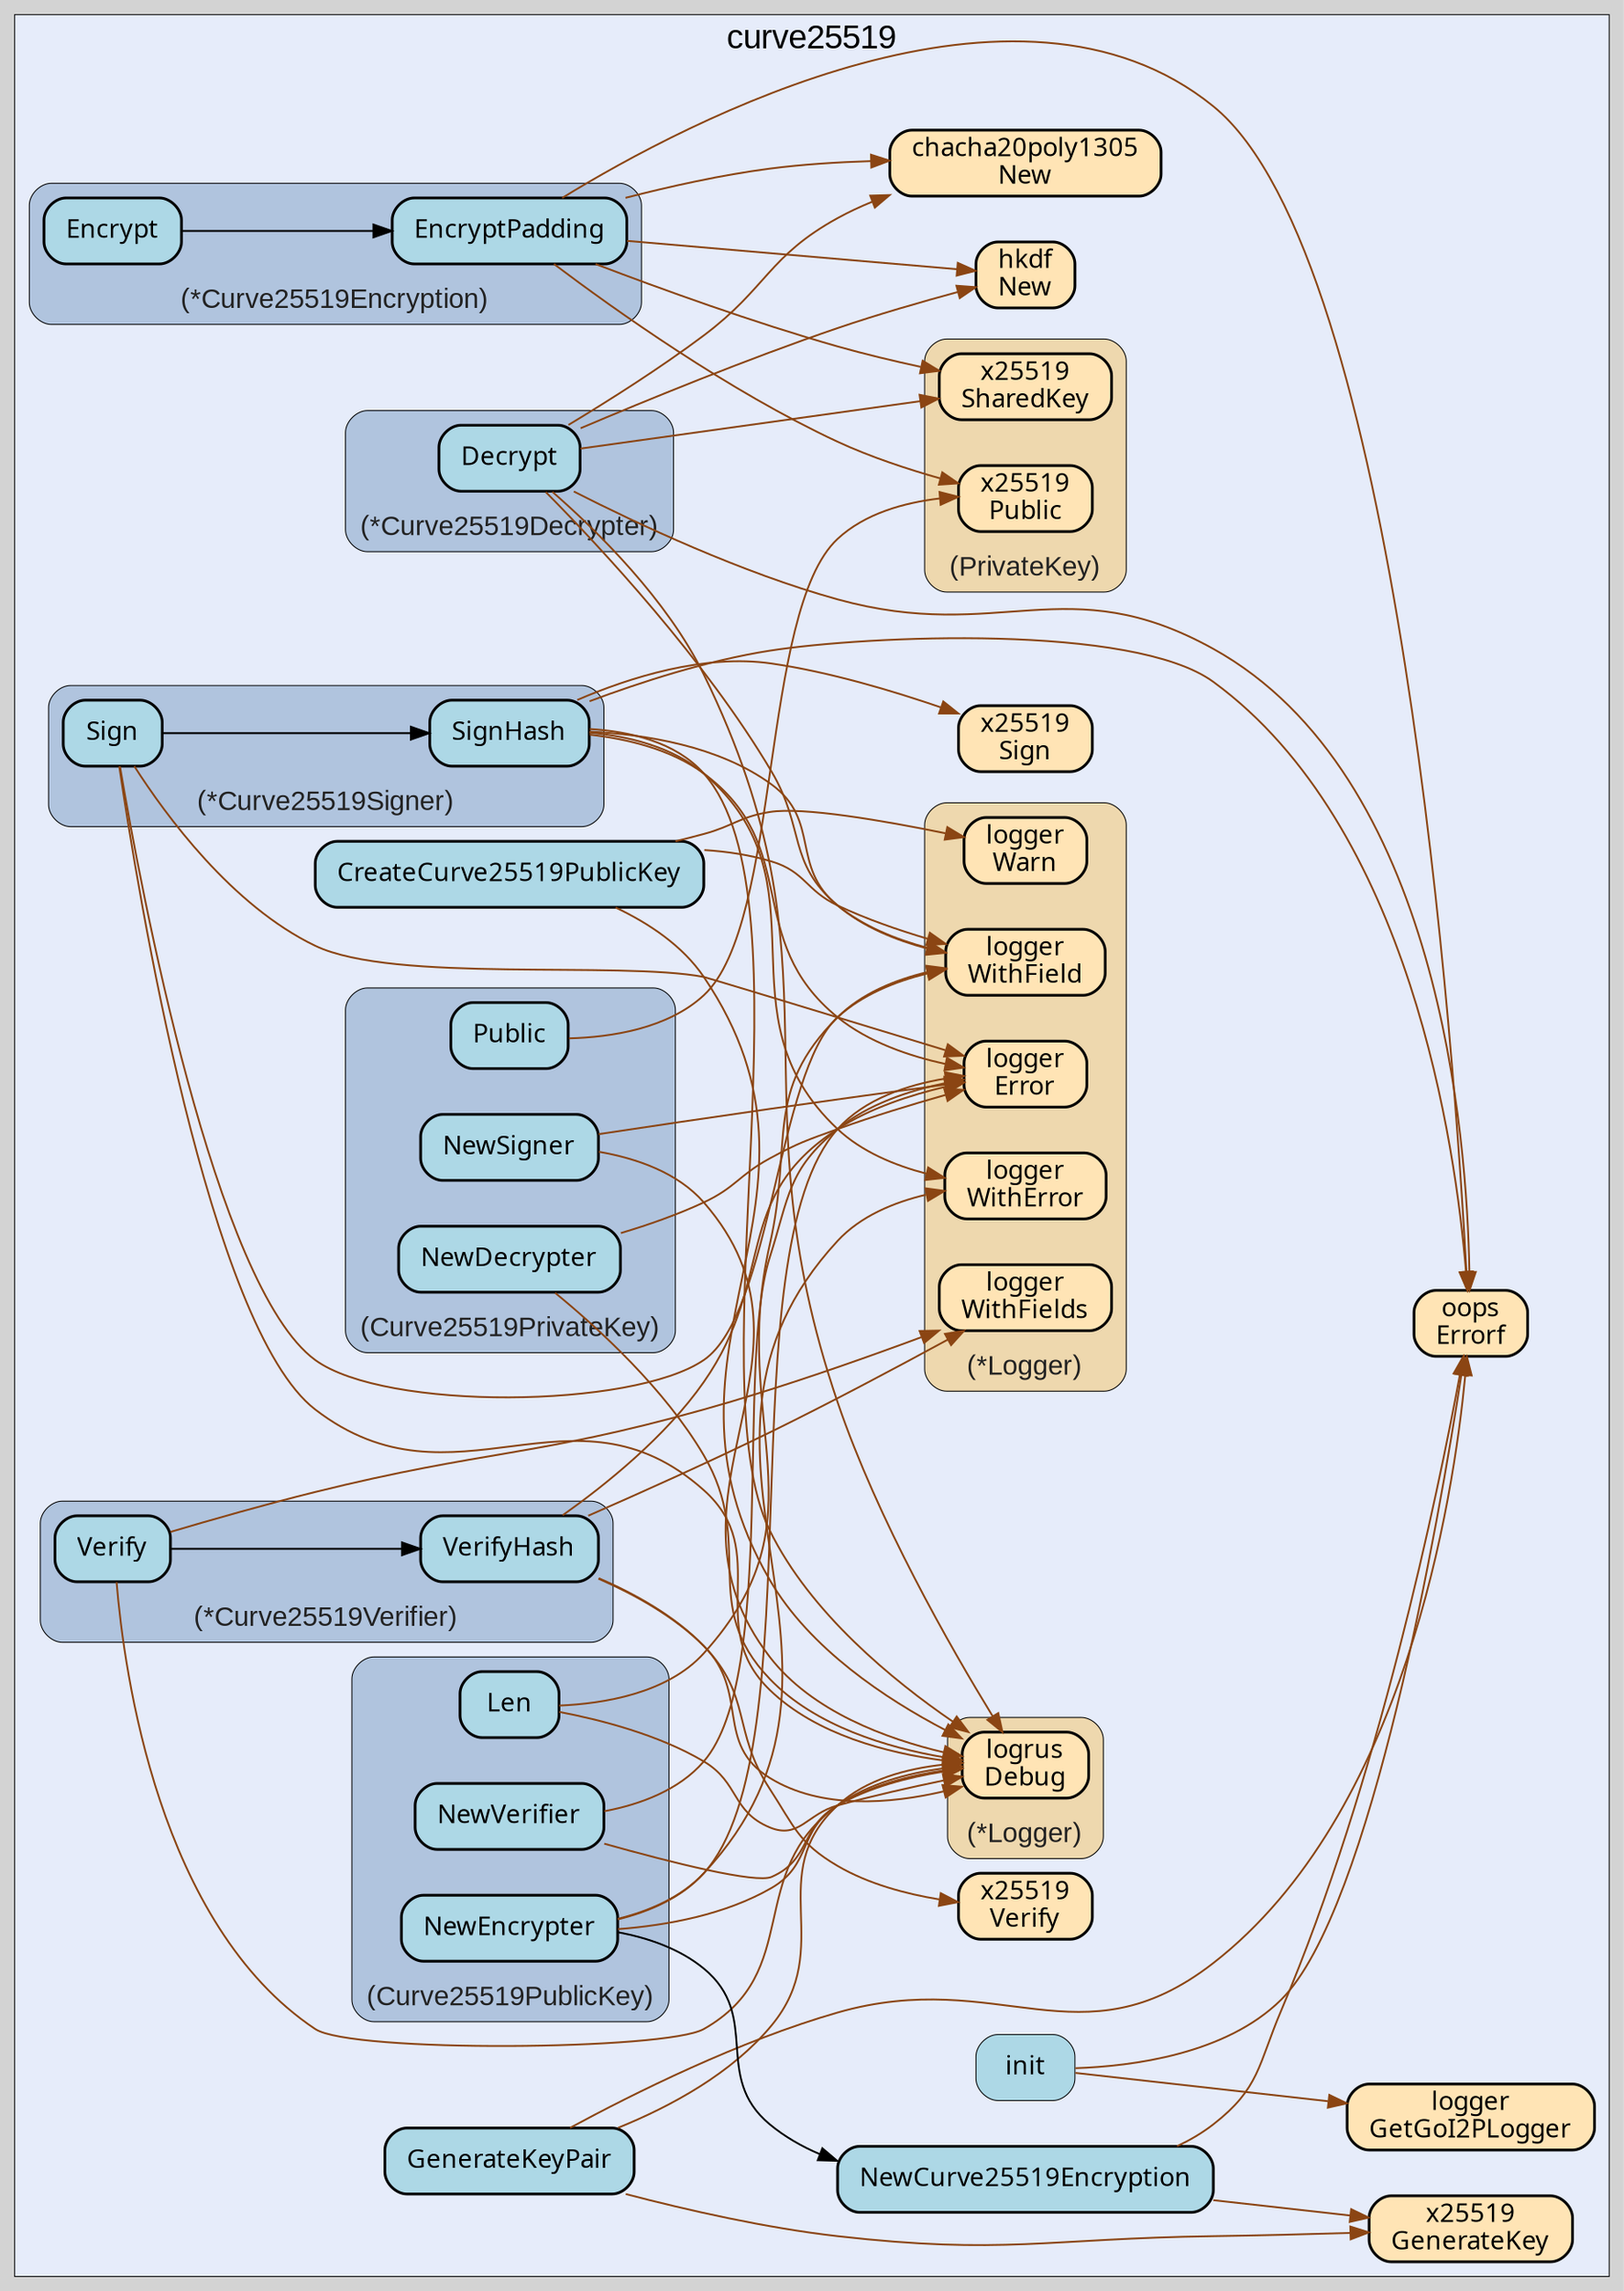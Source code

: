 digraph gocallvis {
    label="";
    labeljust="l";
    fontname="Arial";
    fontsize="14";
    rankdir="LR";
    bgcolor="lightgray";
    style="solid";
    penwidth="0.5";
    pad="0.0";
    nodesep="0.35";

    node [shape="box" style="filled,rounded" fillcolor="honeydew" fontname="Verdana" penwidth="1.0" margin="0.16,0.0"];
    edge [minlen="2"]

    subgraph "cluster_focus" {
        bgcolor="#e6ecfa";
label="curve25519";
labelloc="t";
labeljust="c";
fontsize="18";
        
        "github.com/samber/oops.Errorf" [ fillcolor="moccasin" label="oops\nErrorf" penwidth="1.5" tooltip="github.com/samber/oops.Errorf | defined in oops.go:34" ]
        "golang.org/x/crypto/hkdf.New" [ tooltip="golang.org/x/crypto/hkdf.New | defined in hkdf.go:92" fillcolor="moccasin" label="hkdf\nNew" penwidth="1.5" ]
        "golang.org/x/crypto/chacha20poly1305.New" [ label="chacha20poly1305\nNew" penwidth="1.5" tooltip="golang.org/x/crypto/chacha20poly1305.New | defined in chacha20poly1305.go:40" fillcolor="moccasin" ]
        "github.com/go-i2p/crypto/curve25519.CreateCurve25519PublicKey" [ fillcolor="lightblue" label="CreateCurve25519PublicKey" penwidth="1.5" tooltip="github.com/go-i2p/crypto/curve25519.CreateCurve25519PublicKey | defined in curve25519_public_key.go:58\nat curve25519_public_key.go:59: calling [(*github.com/sirupsen/logrus.Logger).Debug]\nat curve25519_public_key.go:64: calling [(*github.com/sirupsen/logrus.Logger).Debug]\nat curve25519_public_key.go:59: calling [(*github.com/go-i2p/logger.Logger).WithField]\nat curve25519_public_key.go:66: calling [(*github.com/go-i2p/logger.Logger).WithField]\nat curve25519_public_key.go:67: calling [(*github.com/go-i2p/logger.Logger).Warn]" ]
        "go.step.sm/crypto/x25519.Verify" [ fillcolor="moccasin" label="x25519\nVerify" penwidth="1.5" tooltip="go.step.sm/crypto/x25519.Verify | defined in x25519.go:217" ]
        "go.step.sm/crypto/x25519.Sign" [ fillcolor="moccasin" label="x25519\nSign" penwidth="1.5" tooltip="go.step.sm/crypto/x25519.Sign | defined in x25519.go:139" ]
        "github.com/go-i2p/crypto/curve25519.GenerateKeyPair" [ fillcolor="lightblue" label="GenerateKeyPair" penwidth="1.5" tooltip="github.com/go-i2p/crypto/curve25519.GenerateKeyPair | defined in utils.go:15\nat utils.go:19: calling [github.com/samber/oops.Errorf]\nat utils.go:17: calling [go.step.sm/crypto/x25519.GenerateKey]\nat utils.go:16: calling [(*github.com/sirupsen/logrus.Logger).Debug]" ]
        "go.step.sm/crypto/x25519.GenerateKey" [ fillcolor="moccasin" label="x25519\nGenerateKey" penwidth="1.5" tooltip="go.step.sm/crypto/x25519.GenerateKey | defined in x25519.go:37" ]
        "github.com/go-i2p/crypto/curve25519.NewCurve25519Encryption" [ fillcolor="lightblue" label="NewCurve25519Encryption" penwidth="1.5" tooltip="github.com/go-i2p/crypto/curve25519.NewCurve25519Encryption | defined in curve25519_encryption.go:90\nat curve25519_encryption.go:98: calling [github.com/samber/oops.Errorf]\nat curve25519_encryption.go:96: calling [go.step.sm/crypto/x25519.GenerateKey]" ]
        "github.com/go-i2p/crypto/curve25519.init" [ fillcolor="lightblue" label="init" penwidth="0.5" tooltip="github.com/go-i2p/crypto/curve25519.init | defined in .:0\nat constants.go:10: calling [github.com/go-i2p/logger.GetGoI2PLogger]\nat constants.go:15: calling [github.com/samber/oops.Errorf]\nat constants.go:16: calling [github.com/samber/oops.Errorf]\nat constants.go:17: calling [github.com/samber/oops.Errorf]\nat constants.go:18: calling [github.com/samber/oops.Errorf]\nat constants.go:19: calling [github.com/samber/oops.Errorf]" ]
        "github.com/go-i2p/logger.GetGoI2PLogger" [ fillcolor="moccasin" label="logger\nGetGoI2PLogger" penwidth="1.5" tooltip="github.com/go-i2p/logger.GetGoI2PLogger | defined in log.go:120" ]
        
        subgraph "cluster_*github.com/go-i2p/crypto/curve25519.Curve25519Decrypter" {
        labelloc="b";
fillcolor="lightsteelblue";
penwidth="0.5";
fontsize="15";
fontcolor="#222222";
style="rounded,filled";
label="(*Curve25519Decrypter)";
tooltip="type: *github.com/go-i2p/crypto/curve25519.Curve25519Decrypter";
        
        "(*github.com/go-i2p/crypto/curve25519.Curve25519Decrypter).Decrypt" [ fillcolor="lightblue" label="Decrypt" penwidth="1.5" tooltip="(*github.com/go-i2p/crypto/curve25519.Curve25519Decrypter).Decrypt | defined in curve25519_decrypter.go:19\nat curve25519_decrypter.go:25: calling [github.com/samber/oops.Errorf]\nat curve25519_decrypter.go:38: calling [github.com/samber/oops.Errorf]\nat curve25519_decrypter.go:45: calling [github.com/samber/oops.Errorf]\nat curve25519_decrypter.go:51: calling [github.com/samber/oops.Errorf]\nat curve25519_decrypter.go:56: calling [github.com/samber/oops.Errorf]\nat curve25519_decrypter.go:66: calling [github.com/samber/oops.Errorf]\nat curve25519_decrypter.go:42: calling [golang.org/x/crypto/hkdf.New]\nat curve25519_decrypter.go:20: calling [(*github.com/sirupsen/logrus.Logger).Debug]\nat curve25519_decrypter.go:69: calling [(*github.com/sirupsen/logrus.Logger).Debug]\nat curve25519_decrypter.go:36: calling [(go.step.sm/crypto/x25519.PrivateKey).SharedKey]\nat curve25519_decrypter.go:20: calling [(*github.com/go-i2p/logger.Logger).WithField]\nat curve25519_decrypter.go:49: calling [golang.org/x/crypto/chacha20poly1305.New]" ]
        
    }

        subgraph "cluster_*github.com/go-i2p/crypto/curve25519.Curve25519Encryption" {
        fontsize="15";
fontcolor="#222222";
labelloc="b";
style="rounded,filled";
fillcolor="lightsteelblue";
label="(*Curve25519Encryption)";
tooltip="type: *github.com/go-i2p/crypto/curve25519.Curve25519Encryption";
penwidth="0.5";
        
        "(*github.com/go-i2p/crypto/curve25519.Curve25519Encryption).EncryptPadding" [ tooltip="(*github.com/go-i2p/crypto/curve25519.Curve25519Encryption).EncryptPadding | defined in curve25519_encryption.go:27\nat curve25519_encryption.go:41: calling [golang.org/x/crypto/hkdf.New]\nat curve25519_encryption.go:63: calling [(go.step.sm/crypto/x25519.PrivateKey).Public]\nat curve25519_encryption.go:37: calling [github.com/samber/oops.Errorf]\nat curve25519_encryption.go:44: calling [github.com/samber/oops.Errorf]\nat curve25519_encryption.go:50: calling [github.com/samber/oops.Errorf]\nat curve25519_encryption.go:56: calling [github.com/samber/oops.Errorf]\nat curve25519_encryption.go:35: calling [(go.step.sm/crypto/x25519.PrivateKey).SharedKey]\nat curve25519_encryption.go:48: calling [golang.org/x/crypto/chacha20poly1305.New]" fillcolor="lightblue" label="EncryptPadding" penwidth="1.5" ]
        "(*github.com/go-i2p/crypto/curve25519.Curve25519Encryption).Encrypt" [ tooltip="(*github.com/go-i2p/crypto/curve25519.Curve25519Encryption).Encrypt | defined in curve25519_encryption.go:21\nat curve25519_encryption.go:22: calling [(*github.com/go-i2p/crypto/curve25519.Curve25519Encryption).EncryptPadding]" fillcolor="lightblue" label="Encrypt" penwidth="1.5" ]
        
    }

        subgraph "cluster_*github.com/go-i2p/crypto/curve25519.Curve25519Signer" {
        penwidth="0.5";
fontsize="15";
fontcolor="#222222";
labelloc="b";
style="rounded,filled";
fillcolor="lightsteelblue";
label="(*Curve25519Signer)";
tooltip="type: *github.com/go-i2p/crypto/curve25519.Curve25519Signer";
        
        "(*github.com/go-i2p/crypto/curve25519.Curve25519Signer).Sign" [ fillcolor="lightblue" label="Sign" penwidth="1.5" tooltip="(*github.com/go-i2p/crypto/curve25519.Curve25519Signer).Sign | defined in curve25519_signer.go:17\nat curve25519_signer.go:27: calling [(*github.com/go-i2p/crypto/curve25519.Curve25519Signer).SignHash]\nat curve25519_signer.go:18: calling [(*github.com/go-i2p/logger.Logger).WithField]\nat curve25519_signer.go:21: calling [(*github.com/go-i2p/logger.Logger).Error]\nat curve25519_signer.go:18: calling [(*github.com/sirupsen/logrus.Logger).Debug]" ]
        "(*github.com/go-i2p/crypto/curve25519.Curve25519Signer).SignHash" [ label="SignHash" penwidth="1.5" tooltip="(*github.com/go-i2p/crypto/curve25519.Curve25519Signer).SignHash | defined in curve25519_signer.go:31\nat curve25519_signer.go:36: calling [(*github.com/go-i2p/logger.Logger).WithError]\nat curve25519_signer.go:32: calling [(*github.com/go-i2p/logger.Logger).WithField]\nat curve25519_signer.go:40: calling [(*github.com/go-i2p/logger.Logger).WithField]\nat curve25519_signer.go:36: calling [(*github.com/go-i2p/logger.Logger).Error]\nat curve25519_signer.go:37: calling [github.com/samber/oops.Errorf]\nat curve25519_signer.go:34: calling [go.step.sm/crypto/x25519.Sign]\nat curve25519_signer.go:32: calling [(*github.com/sirupsen/logrus.Logger).Debug]\nat curve25519_signer.go:40: calling [(*github.com/sirupsen/logrus.Logger).Debug]" fillcolor="lightblue" ]
        
    }

        subgraph "cluster_*github.com/go-i2p/crypto/curve25519.Curve25519Verifier" {
        labelloc="b";
style="rounded,filled";
fillcolor="lightsteelblue";
label="(*Curve25519Verifier)";
penwidth="0.5";
fontsize="15";
fontcolor="#222222";
tooltip="type: *github.com/go-i2p/crypto/curve25519.Curve25519Verifier";
        
        "(*github.com/go-i2p/crypto/curve25519.Curve25519Verifier).Verify" [ fillcolor="lightblue" label="Verify" penwidth="1.5" tooltip="(*github.com/go-i2p/crypto/curve25519.Curve25519Verifier).Verify | defined in curve25519_verifier.go:43\nat curve25519_verifier.go:47: calling [(*github.com/sirupsen/logrus.Logger).Debug]\nat curve25519_verifier.go:50: calling [(*github.com/go-i2p/crypto/curve25519.Curve25519Verifier).VerifyHash]\nat curve25519_verifier.go:44: calling [(*github.com/go-i2p/logger.Logger).WithFields]" ]
        "(*github.com/go-i2p/crypto/curve25519.Curve25519Verifier).VerifyHash" [ fillcolor="lightblue" label="VerifyHash" penwidth="1.5" tooltip="(*github.com/go-i2p/crypto/curve25519.Curve25519Verifier).VerifyHash | defined in curve25519_verifier.go:17\nat curve25519_verifier.go:21: calling [(*github.com/sirupsen/logrus.Logger).Debug]\nat curve25519_verifier.go:38: calling [(*github.com/sirupsen/logrus.Logger).Debug]\nat curve25519_verifier.go:18: calling [(*github.com/go-i2p/logger.Logger).WithFields]\nat curve25519_verifier.go:24: calling [(*github.com/go-i2p/logger.Logger).Error]\nat curve25519_verifier.go:29: calling [(*github.com/go-i2p/logger.Logger).Error]\nat curve25519_verifier.go:34: calling [(*github.com/go-i2p/logger.Logger).Error]\nat curve25519_verifier.go:33: calling [go.step.sm/crypto/x25519.Verify]" ]
        
    }

        subgraph "cluster_*github.com/go-i2p/logger.Logger" {
        penwidth="0.5";
fontsize="15";
fontcolor="#222222";
labelloc="b";
style="rounded,filled";
fillcolor="wheat2";
label="(*Logger)";
tooltip="type: *github.com/go-i2p/logger.Logger";
        
        "(*github.com/go-i2p/logger.Logger).WithField" [ fillcolor="moccasin" label="logger\nWithField" penwidth="1.5" tooltip="(*github.com/go-i2p/logger.Logger).WithField | defined in log.go:54" ]
        "(*github.com/go-i2p/logger.Logger).Warn" [ fillcolor="moccasin" label="logger\nWarn" penwidth="1.5" tooltip="(*github.com/go-i2p/logger.Logger).Warn | defined in log.go:30" ]
        "(*github.com/go-i2p/logger.Logger).Error" [ fillcolor="moccasin" label="logger\nError" penwidth="1.5" tooltip="(*github.com/go-i2p/logger.Logger).Error | defined in log.go:42" ]
        "(*github.com/go-i2p/logger.Logger).WithFields" [ label="logger\nWithFields" penwidth="1.5" tooltip="(*github.com/go-i2p/logger.Logger).WithFields | defined in log.go:60" fillcolor="moccasin" ]
        "(*github.com/go-i2p/logger.Logger).WithError" [ label="logger\nWithError" penwidth="1.5" tooltip="(*github.com/go-i2p/logger.Logger).WithError | defined in log.go:66" fillcolor="moccasin" ]
        
    }

        subgraph "cluster_*github.com/sirupsen/logrus.Logger" {
        penwidth="0.5";
fontsize="15";
fontcolor="#222222";
labelloc="b";
style="rounded,filled";
fillcolor="wheat2";
label="(*Logger)";
tooltip="type: *github.com/sirupsen/logrus.Logger";
        
        "(*github.com/sirupsen/logrus.Logger).Debug" [ label="logrus\nDebug" penwidth="1.5" tooltip="(*github.com/sirupsen/logrus.Logger).Debug | defined in logger.go:221" fillcolor="moccasin" ]
        
    }

        subgraph "cluster_github.com/go-i2p/crypto/curve25519.Curve25519PrivateKey" {
        fontsize="15";
fontcolor="#222222";
labelloc="b";
style="rounded,filled";
fillcolor="lightsteelblue";
tooltip="type: github.com/go-i2p/crypto/curve25519.Curve25519PrivateKey";
penwidth="0.5";
label="(Curve25519PrivateKey)";
        
        "(github.com/go-i2p/crypto/curve25519.Curve25519PrivateKey).NewDecrypter" [ fillcolor="lightblue" label="NewDecrypter" penwidth="1.5" tooltip="(github.com/go-i2p/crypto/curve25519.Curve25519PrivateKey).NewDecrypter | defined in curve25519_private_key.go:43\nat curve25519_private_key.go:44: calling [(*github.com/sirupsen/logrus.Logger).Debug]\nat curve25519_private_key.go:46: calling [(*github.com/go-i2p/logger.Logger).Error]" ]
        "(github.com/go-i2p/crypto/curve25519.Curve25519PrivateKey).NewSigner" [ fillcolor="lightblue" label="NewSigner" penwidth="1.5" tooltip="(github.com/go-i2p/crypto/curve25519.Curve25519PrivateKey).NewSigner | defined in curve25519_private_key.go:60\nat curve25519_private_key.go:61: calling [(*github.com/sirupsen/logrus.Logger).Debug]\nat curve25519_private_key.go:63: calling [(*github.com/go-i2p/logger.Logger).Error]" ]
        "(github.com/go-i2p/crypto/curve25519.Curve25519PrivateKey).Public" [ fillcolor="lightblue" label="Public" penwidth="1.5" tooltip="(github.com/go-i2p/crypto/curve25519.Curve25519PrivateKey).Public | defined in curve25519_private_key.go:18\nat curve25519_private_key.go:28: calling [(go.step.sm/crypto/x25519.PrivateKey).Public]" ]
        
    }

        subgraph "cluster_github.com/go-i2p/crypto/curve25519.Curve25519PublicKey" {
        penwidth="0.5";
fontsize="15";
labelloc="b";
style="rounded,filled";
fillcolor="lightsteelblue";
fontcolor="#222222";
label="(Curve25519PublicKey)";
tooltip="type: github.com/go-i2p/crypto/curve25519.Curve25519PublicKey";
        
        "(github.com/go-i2p/crypto/curve25519.Curve25519PublicKey).Len" [ fillcolor="lightblue" label="Len" penwidth="1.5" tooltip="(github.com/go-i2p/crypto/curve25519.Curve25519PublicKey).Len | defined in curve25519_public_key.go:29\nat curve25519_public_key.go:31: calling [(*github.com/sirupsen/logrus.Logger).Debug]\nat curve25519_public_key.go:31: calling [(*github.com/go-i2p/logger.Logger).WithField]" ]
        "(github.com/go-i2p/crypto/curve25519.Curve25519PublicKey).NewVerifier" [ fillcolor="lightblue" label="NewVerifier" penwidth="1.5" tooltip="(github.com/go-i2p/crypto/curve25519.Curve25519PublicKey).NewVerifier | defined in curve25519_public_key.go:19\nat curve25519_public_key.go:22: calling [(*github.com/go-i2p/logger.Logger).Error]\nat curve25519_public_key.go:20: calling [(*github.com/sirupsen/logrus.Logger).Debug]" ]
        "(github.com/go-i2p/crypto/curve25519.Curve25519PublicKey).NewEncrypter" [ fillcolor="lightblue" label="NewEncrypter" penwidth="1.5" tooltip="(github.com/go-i2p/crypto/curve25519.Curve25519PublicKey).NewEncrypter | defined in curve25519_public_key.go:36\nat curve25519_public_key.go:40: calling [(*github.com/go-i2p/logger.Logger).Error]\nat curve25519_public_key.go:50: calling [(*github.com/go-i2p/logger.Logger).Error]\nat curve25519_public_key.go:50: calling [(*github.com/go-i2p/logger.Logger).WithError]\nat curve25519_public_key.go:37: calling [(*github.com/sirupsen/logrus.Logger).Debug]\nat curve25519_public_key.go:54: calling [(*github.com/sirupsen/logrus.Logger).Debug]\nat curve25519_public_key.go:48: calling [github.com/go-i2p/crypto/curve25519.NewCurve25519Encryption]" ]
        
    }

        subgraph "cluster_go.step.sm/crypto/x25519.PrivateKey" {
        fontcolor="#222222";
labelloc="b";
style="rounded,filled";
fillcolor="wheat2";
label="(PrivateKey)";
tooltip="type: go.step.sm/crypto/x25519.PrivateKey";
penwidth="0.5";
fontsize="15";
        
        "(go.step.sm/crypto/x25519.PrivateKey).SharedKey" [ penwidth="1.5" tooltip="(go.step.sm/crypto/x25519.PrivateKey).SharedKey | defined in x25519.go:101" fillcolor="moccasin" label="x25519\nSharedKey" ]
        "(go.step.sm/crypto/x25519.PrivateKey).Public" [ label="x25519\nPublic" penwidth="1.5" tooltip="(go.step.sm/crypto/x25519.PrivateKey).Public | defined in x25519.go:74" fillcolor="moccasin" ]
        
    }

    }

    "(*github.com/go-i2p/crypto/curve25519.Curve25519Signer).Sign" -> "(*github.com/go-i2p/crypto/curve25519.Curve25519Signer).SignHash" [ tooltip="at curve25519_signer.go:27: calling [(*github.com/go-i2p/crypto/curve25519.Curve25519Signer).SignHash]" ]
    "(*github.com/go-i2p/crypto/curve25519.Curve25519Verifier).Verify" -> "(*github.com/sirupsen/logrus.Logger).Debug" [ color="saddlebrown" tooltip="at curve25519_verifier.go:47: calling [(*github.com/sirupsen/logrus.Logger).Debug]" ]
    "github.com/go-i2p/crypto/curve25519.GenerateKeyPair" -> "github.com/samber/oops.Errorf" [ color="saddlebrown" tooltip="at utils.go:19: calling [github.com/samber/oops.Errorf]" ]
    "(github.com/go-i2p/crypto/curve25519.Curve25519PrivateKey).NewSigner" -> "(*github.com/sirupsen/logrus.Logger).Debug" [ color="saddlebrown" tooltip="at curve25519_private_key.go:61: calling [(*github.com/sirupsen/logrus.Logger).Debug]" ]
    "(*github.com/go-i2p/crypto/curve25519.Curve25519Signer).SignHash" -> "(*github.com/go-i2p/logger.Logger).WithError" [ color="saddlebrown" tooltip="at curve25519_signer.go:36: calling [(*github.com/go-i2p/logger.Logger).WithError]" ]
    "github.com/go-i2p/crypto/curve25519.NewCurve25519Encryption" -> "github.com/samber/oops.Errorf" [ tooltip="at curve25519_encryption.go:98: calling [github.com/samber/oops.Errorf]" color="saddlebrown" ]
    "(github.com/go-i2p/crypto/curve25519.Curve25519PrivateKey).NewSigner" -> "(*github.com/go-i2p/logger.Logger).Error" [ color="saddlebrown" tooltip="at curve25519_private_key.go:63: calling [(*github.com/go-i2p/logger.Logger).Error]" ]
    "github.com/go-i2p/crypto/curve25519.init" -> "github.com/go-i2p/logger.GetGoI2PLogger" [ tooltip="at constants.go:10: calling [github.com/go-i2p/logger.GetGoI2PLogger]" color="saddlebrown" ]
    "(*github.com/go-i2p/crypto/curve25519.Curve25519Decrypter).Decrypt" -> "github.com/samber/oops.Errorf" [ color="saddlebrown" tooltip="at curve25519_decrypter.go:25: calling [github.com/samber/oops.Errorf]\nat curve25519_decrypter.go:38: calling [github.com/samber/oops.Errorf]\nat curve25519_decrypter.go:45: calling [github.com/samber/oops.Errorf]\nat curve25519_decrypter.go:51: calling [github.com/samber/oops.Errorf]\nat curve25519_decrypter.go:56: calling [github.com/samber/oops.Errorf]\nat curve25519_decrypter.go:66: calling [github.com/samber/oops.Errorf]" ]
    "(*github.com/go-i2p/crypto/curve25519.Curve25519Decrypter).Decrypt" -> "golang.org/x/crypto/hkdf.New" [ color="saddlebrown" tooltip="at curve25519_decrypter.go:42: calling [golang.org/x/crypto/hkdf.New]" ]
    "(*github.com/go-i2p/crypto/curve25519.Curve25519Signer).Sign" -> "(*github.com/go-i2p/logger.Logger).WithField" [ color="saddlebrown" tooltip="at curve25519_signer.go:18: calling [(*github.com/go-i2p/logger.Logger).WithField]" ]
    "(*github.com/go-i2p/crypto/curve25519.Curve25519Signer).SignHash" -> "(*github.com/go-i2p/logger.Logger).WithField" [ color="saddlebrown" tooltip="at curve25519_signer.go:32: calling [(*github.com/go-i2p/logger.Logger).WithField]\nat curve25519_signer.go:40: calling [(*github.com/go-i2p/logger.Logger).WithField]" ]
    "(*github.com/go-i2p/crypto/curve25519.Curve25519Signer).SignHash" -> "(*github.com/go-i2p/logger.Logger).Error" [ tooltip="at curve25519_signer.go:36: calling [(*github.com/go-i2p/logger.Logger).Error]" color="saddlebrown" ]
    "github.com/go-i2p/crypto/curve25519.GenerateKeyPair" -> "go.step.sm/crypto/x25519.GenerateKey" [ color="saddlebrown" tooltip="at utils.go:17: calling [go.step.sm/crypto/x25519.GenerateKey]" ]
    "(github.com/go-i2p/crypto/curve25519.Curve25519PublicKey).NewEncrypter" -> "(*github.com/go-i2p/logger.Logger).Error" [ color="saddlebrown" tooltip="at curve25519_public_key.go:40: calling [(*github.com/go-i2p/logger.Logger).Error]\nat curve25519_public_key.go:50: calling [(*github.com/go-i2p/logger.Logger).Error]" ]
    "(github.com/go-i2p/crypto/curve25519.Curve25519PublicKey).NewEncrypter" -> "(*github.com/go-i2p/logger.Logger).WithError" [ color="saddlebrown" tooltip="at curve25519_public_key.go:50: calling [(*github.com/go-i2p/logger.Logger).WithError]" ]
    "(*github.com/go-i2p/crypto/curve25519.Curve25519Decrypter).Decrypt" -> "(*github.com/sirupsen/logrus.Logger).Debug" [ color="saddlebrown" tooltip="at curve25519_decrypter.go:20: calling [(*github.com/sirupsen/logrus.Logger).Debug]\nat curve25519_decrypter.go:69: calling [(*github.com/sirupsen/logrus.Logger).Debug]" ]
    "(*github.com/go-i2p/crypto/curve25519.Curve25519Decrypter).Decrypt" -> "(go.step.sm/crypto/x25519.PrivateKey).SharedKey" [ color="saddlebrown" tooltip="at curve25519_decrypter.go:36: calling [(go.step.sm/crypto/x25519.PrivateKey).SharedKey]" ]
    "(*github.com/go-i2p/crypto/curve25519.Curve25519Encryption).EncryptPadding" -> "golang.org/x/crypto/hkdf.New" [ tooltip="at curve25519_encryption.go:41: calling [golang.org/x/crypto/hkdf.New]" color="saddlebrown" ]
    "(*github.com/go-i2p/crypto/curve25519.Curve25519Encryption).EncryptPadding" -> "(go.step.sm/crypto/x25519.PrivateKey).Public" [ color="saddlebrown" tooltip="at curve25519_encryption.go:63: calling [(go.step.sm/crypto/x25519.PrivateKey).Public]" ]
    "(*github.com/go-i2p/crypto/curve25519.Curve25519Encryption).Encrypt" -> "(*github.com/go-i2p/crypto/curve25519.Curve25519Encryption).EncryptPadding" [ tooltip="at curve25519_encryption.go:22: calling [(*github.com/go-i2p/crypto/curve25519.Curve25519Encryption).EncryptPadding]" ]
    "(*github.com/go-i2p/crypto/curve25519.Curve25519Verifier).VerifyHash" -> "(*github.com/sirupsen/logrus.Logger).Debug" [ color="saddlebrown" tooltip="at curve25519_verifier.go:21: calling [(*github.com/sirupsen/logrus.Logger).Debug]\nat curve25519_verifier.go:38: calling [(*github.com/sirupsen/logrus.Logger).Debug]" ]
    "(*github.com/go-i2p/crypto/curve25519.Curve25519Verifier).Verify" -> "(*github.com/go-i2p/crypto/curve25519.Curve25519Verifier).VerifyHash" [ tooltip="at curve25519_verifier.go:50: calling [(*github.com/go-i2p/crypto/curve25519.Curve25519Verifier).VerifyHash]" ]
    "(github.com/go-i2p/crypto/curve25519.Curve25519PublicKey).Len" -> "(*github.com/sirupsen/logrus.Logger).Debug" [ color="saddlebrown" tooltip="at curve25519_public_key.go:31: calling [(*github.com/sirupsen/logrus.Logger).Debug]" ]
    "(github.com/go-i2p/crypto/curve25519.Curve25519PublicKey).NewVerifier" -> "(*github.com/go-i2p/logger.Logger).Error" [ color="saddlebrown" tooltip="at curve25519_public_key.go:22: calling [(*github.com/go-i2p/logger.Logger).Error]" ]
    "github.com/go-i2p/crypto/curve25519.CreateCurve25519PublicKey" -> "(*github.com/sirupsen/logrus.Logger).Debug" [ color="saddlebrown" tooltip="at curve25519_public_key.go:59: calling [(*github.com/sirupsen/logrus.Logger).Debug]\nat curve25519_public_key.go:64: calling [(*github.com/sirupsen/logrus.Logger).Debug]" ]
    "(github.com/go-i2p/crypto/curve25519.Curve25519PrivateKey).NewDecrypter" -> "(*github.com/sirupsen/logrus.Logger).Debug" [ color="saddlebrown" tooltip="at curve25519_private_key.go:44: calling [(*github.com/sirupsen/logrus.Logger).Debug]" ]
    "(github.com/go-i2p/crypto/curve25519.Curve25519PrivateKey).NewDecrypter" -> "(*github.com/go-i2p/logger.Logger).Error" [ color="saddlebrown" tooltip="at curve25519_private_key.go:46: calling [(*github.com/go-i2p/logger.Logger).Error]" ]
    "(*github.com/go-i2p/crypto/curve25519.Curve25519Verifier).VerifyHash" -> "(*github.com/go-i2p/logger.Logger).WithFields" [ tooltip="at curve25519_verifier.go:18: calling [(*github.com/go-i2p/logger.Logger).WithFields]" color="saddlebrown" ]
    "(*github.com/go-i2p/crypto/curve25519.Curve25519Verifier).VerifyHash" -> "(*github.com/go-i2p/logger.Logger).Error" [ tooltip="at curve25519_verifier.go:24: calling [(*github.com/go-i2p/logger.Logger).Error]\nat curve25519_verifier.go:29: calling [(*github.com/go-i2p/logger.Logger).Error]\nat curve25519_verifier.go:34: calling [(*github.com/go-i2p/logger.Logger).Error]" color="saddlebrown" ]
    "(*github.com/go-i2p/crypto/curve25519.Curve25519Verifier).VerifyHash" -> "go.step.sm/crypto/x25519.Verify" [ color="saddlebrown" tooltip="at curve25519_verifier.go:33: calling [go.step.sm/crypto/x25519.Verify]" ]
    "(*github.com/go-i2p/crypto/curve25519.Curve25519Signer).Sign" -> "(*github.com/go-i2p/logger.Logger).Error" [ color="saddlebrown" tooltip="at curve25519_signer.go:21: calling [(*github.com/go-i2p/logger.Logger).Error]" ]
    "github.com/go-i2p/crypto/curve25519.GenerateKeyPair" -> "(*github.com/sirupsen/logrus.Logger).Debug" [ color="saddlebrown" tooltip="at utils.go:16: calling [(*github.com/sirupsen/logrus.Logger).Debug]" ]
    "(*github.com/go-i2p/crypto/curve25519.Curve25519Encryption).EncryptPadding" -> "github.com/samber/oops.Errorf" [ color="saddlebrown" tooltip="at curve25519_encryption.go:37: calling [github.com/samber/oops.Errorf]\nat curve25519_encryption.go:44: calling [github.com/samber/oops.Errorf]\nat curve25519_encryption.go:50: calling [github.com/samber/oops.Errorf]\nat curve25519_encryption.go:56: calling [github.com/samber/oops.Errorf]" ]
    "github.com/go-i2p/crypto/curve25519.CreateCurve25519PublicKey" -> "(*github.com/go-i2p/logger.Logger).WithField" [ color="saddlebrown" tooltip="at curve25519_public_key.go:59: calling [(*github.com/go-i2p/logger.Logger).WithField]\nat curve25519_public_key.go:66: calling [(*github.com/go-i2p/logger.Logger).WithField]" ]
    "github.com/go-i2p/crypto/curve25519.CreateCurve25519PublicKey" -> "(*github.com/go-i2p/logger.Logger).Warn" [ color="saddlebrown" tooltip="at curve25519_public_key.go:67: calling [(*github.com/go-i2p/logger.Logger).Warn]" ]
    "(*github.com/go-i2p/crypto/curve25519.Curve25519Verifier).Verify" -> "(*github.com/go-i2p/logger.Logger).WithFields" [ color="saddlebrown" tooltip="at curve25519_verifier.go:44: calling [(*github.com/go-i2p/logger.Logger).WithFields]" ]
    "(*github.com/go-i2p/crypto/curve25519.Curve25519Signer).SignHash" -> "github.com/samber/oops.Errorf" [ color="saddlebrown" tooltip="at curve25519_signer.go:37: calling [github.com/samber/oops.Errorf]" ]
    "(github.com/go-i2p/crypto/curve25519.Curve25519PublicKey).NewVerifier" -> "(*github.com/sirupsen/logrus.Logger).Debug" [ color="saddlebrown" tooltip="at curve25519_public_key.go:20: calling [(*github.com/sirupsen/logrus.Logger).Debug]" ]
    "(github.com/go-i2p/crypto/curve25519.Curve25519PublicKey).NewEncrypter" -> "(*github.com/sirupsen/logrus.Logger).Debug" [ color="saddlebrown" tooltip="at curve25519_public_key.go:37: calling [(*github.com/sirupsen/logrus.Logger).Debug]\nat curve25519_public_key.go:54: calling [(*github.com/sirupsen/logrus.Logger).Debug]" ]
    "(github.com/go-i2p/crypto/curve25519.Curve25519PublicKey).NewEncrypter" -> "github.com/go-i2p/crypto/curve25519.NewCurve25519Encryption" [ tooltip="at curve25519_public_key.go:48: calling [github.com/go-i2p/crypto/curve25519.NewCurve25519Encryption]" ]
    "(*github.com/go-i2p/crypto/curve25519.Curve25519Signer).Sign" -> "(*github.com/sirupsen/logrus.Logger).Debug" [ color="saddlebrown" tooltip="at curve25519_signer.go:18: calling [(*github.com/sirupsen/logrus.Logger).Debug]" ]
    "(*github.com/go-i2p/crypto/curve25519.Curve25519Signer).SignHash" -> "go.step.sm/crypto/x25519.Sign" [ color="saddlebrown" tooltip="at curve25519_signer.go:34: calling [go.step.sm/crypto/x25519.Sign]" ]
    "(github.com/go-i2p/crypto/curve25519.Curve25519PublicKey).Len" -> "(*github.com/go-i2p/logger.Logger).WithField" [ tooltip="at curve25519_public_key.go:31: calling [(*github.com/go-i2p/logger.Logger).WithField]" color="saddlebrown" ]
    "github.com/go-i2p/crypto/curve25519.NewCurve25519Encryption" -> "go.step.sm/crypto/x25519.GenerateKey" [ color="saddlebrown" tooltip="at curve25519_encryption.go:96: calling [go.step.sm/crypto/x25519.GenerateKey]" ]
    "(*github.com/go-i2p/crypto/curve25519.Curve25519Encryption).EncryptPadding" -> "(go.step.sm/crypto/x25519.PrivateKey).SharedKey" [ color="saddlebrown" tooltip="at curve25519_encryption.go:35: calling [(go.step.sm/crypto/x25519.PrivateKey).SharedKey]" ]
    "(*github.com/go-i2p/crypto/curve25519.Curve25519Encryption).EncryptPadding" -> "golang.org/x/crypto/chacha20poly1305.New" [ color="saddlebrown" tooltip="at curve25519_encryption.go:48: calling [golang.org/x/crypto/chacha20poly1305.New]" ]
    "github.com/go-i2p/crypto/curve25519.init" -> "github.com/samber/oops.Errorf" [ color="saddlebrown" tooltip="at constants.go:15: calling [github.com/samber/oops.Errorf]\nat constants.go:16: calling [github.com/samber/oops.Errorf]\nat constants.go:17: calling [github.com/samber/oops.Errorf]\nat constants.go:18: calling [github.com/samber/oops.Errorf]\nat constants.go:19: calling [github.com/samber/oops.Errorf]" ]
    "(github.com/go-i2p/crypto/curve25519.Curve25519PrivateKey).Public" -> "(go.step.sm/crypto/x25519.PrivateKey).Public" [ color="saddlebrown" tooltip="at curve25519_private_key.go:28: calling [(go.step.sm/crypto/x25519.PrivateKey).Public]" ]
    "(*github.com/go-i2p/crypto/curve25519.Curve25519Decrypter).Decrypt" -> "(*github.com/go-i2p/logger.Logger).WithField" [ color="saddlebrown" tooltip="at curve25519_decrypter.go:20: calling [(*github.com/go-i2p/logger.Logger).WithField]" ]
    "(*github.com/go-i2p/crypto/curve25519.Curve25519Decrypter).Decrypt" -> "golang.org/x/crypto/chacha20poly1305.New" [ color="saddlebrown" tooltip="at curve25519_decrypter.go:49: calling [golang.org/x/crypto/chacha20poly1305.New]" ]
    "(*github.com/go-i2p/crypto/curve25519.Curve25519Signer).SignHash" -> "(*github.com/sirupsen/logrus.Logger).Debug" [ color="saddlebrown" tooltip="at curve25519_signer.go:32: calling [(*github.com/sirupsen/logrus.Logger).Debug]\nat curve25519_signer.go:40: calling [(*github.com/sirupsen/logrus.Logger).Debug]" ]
}
